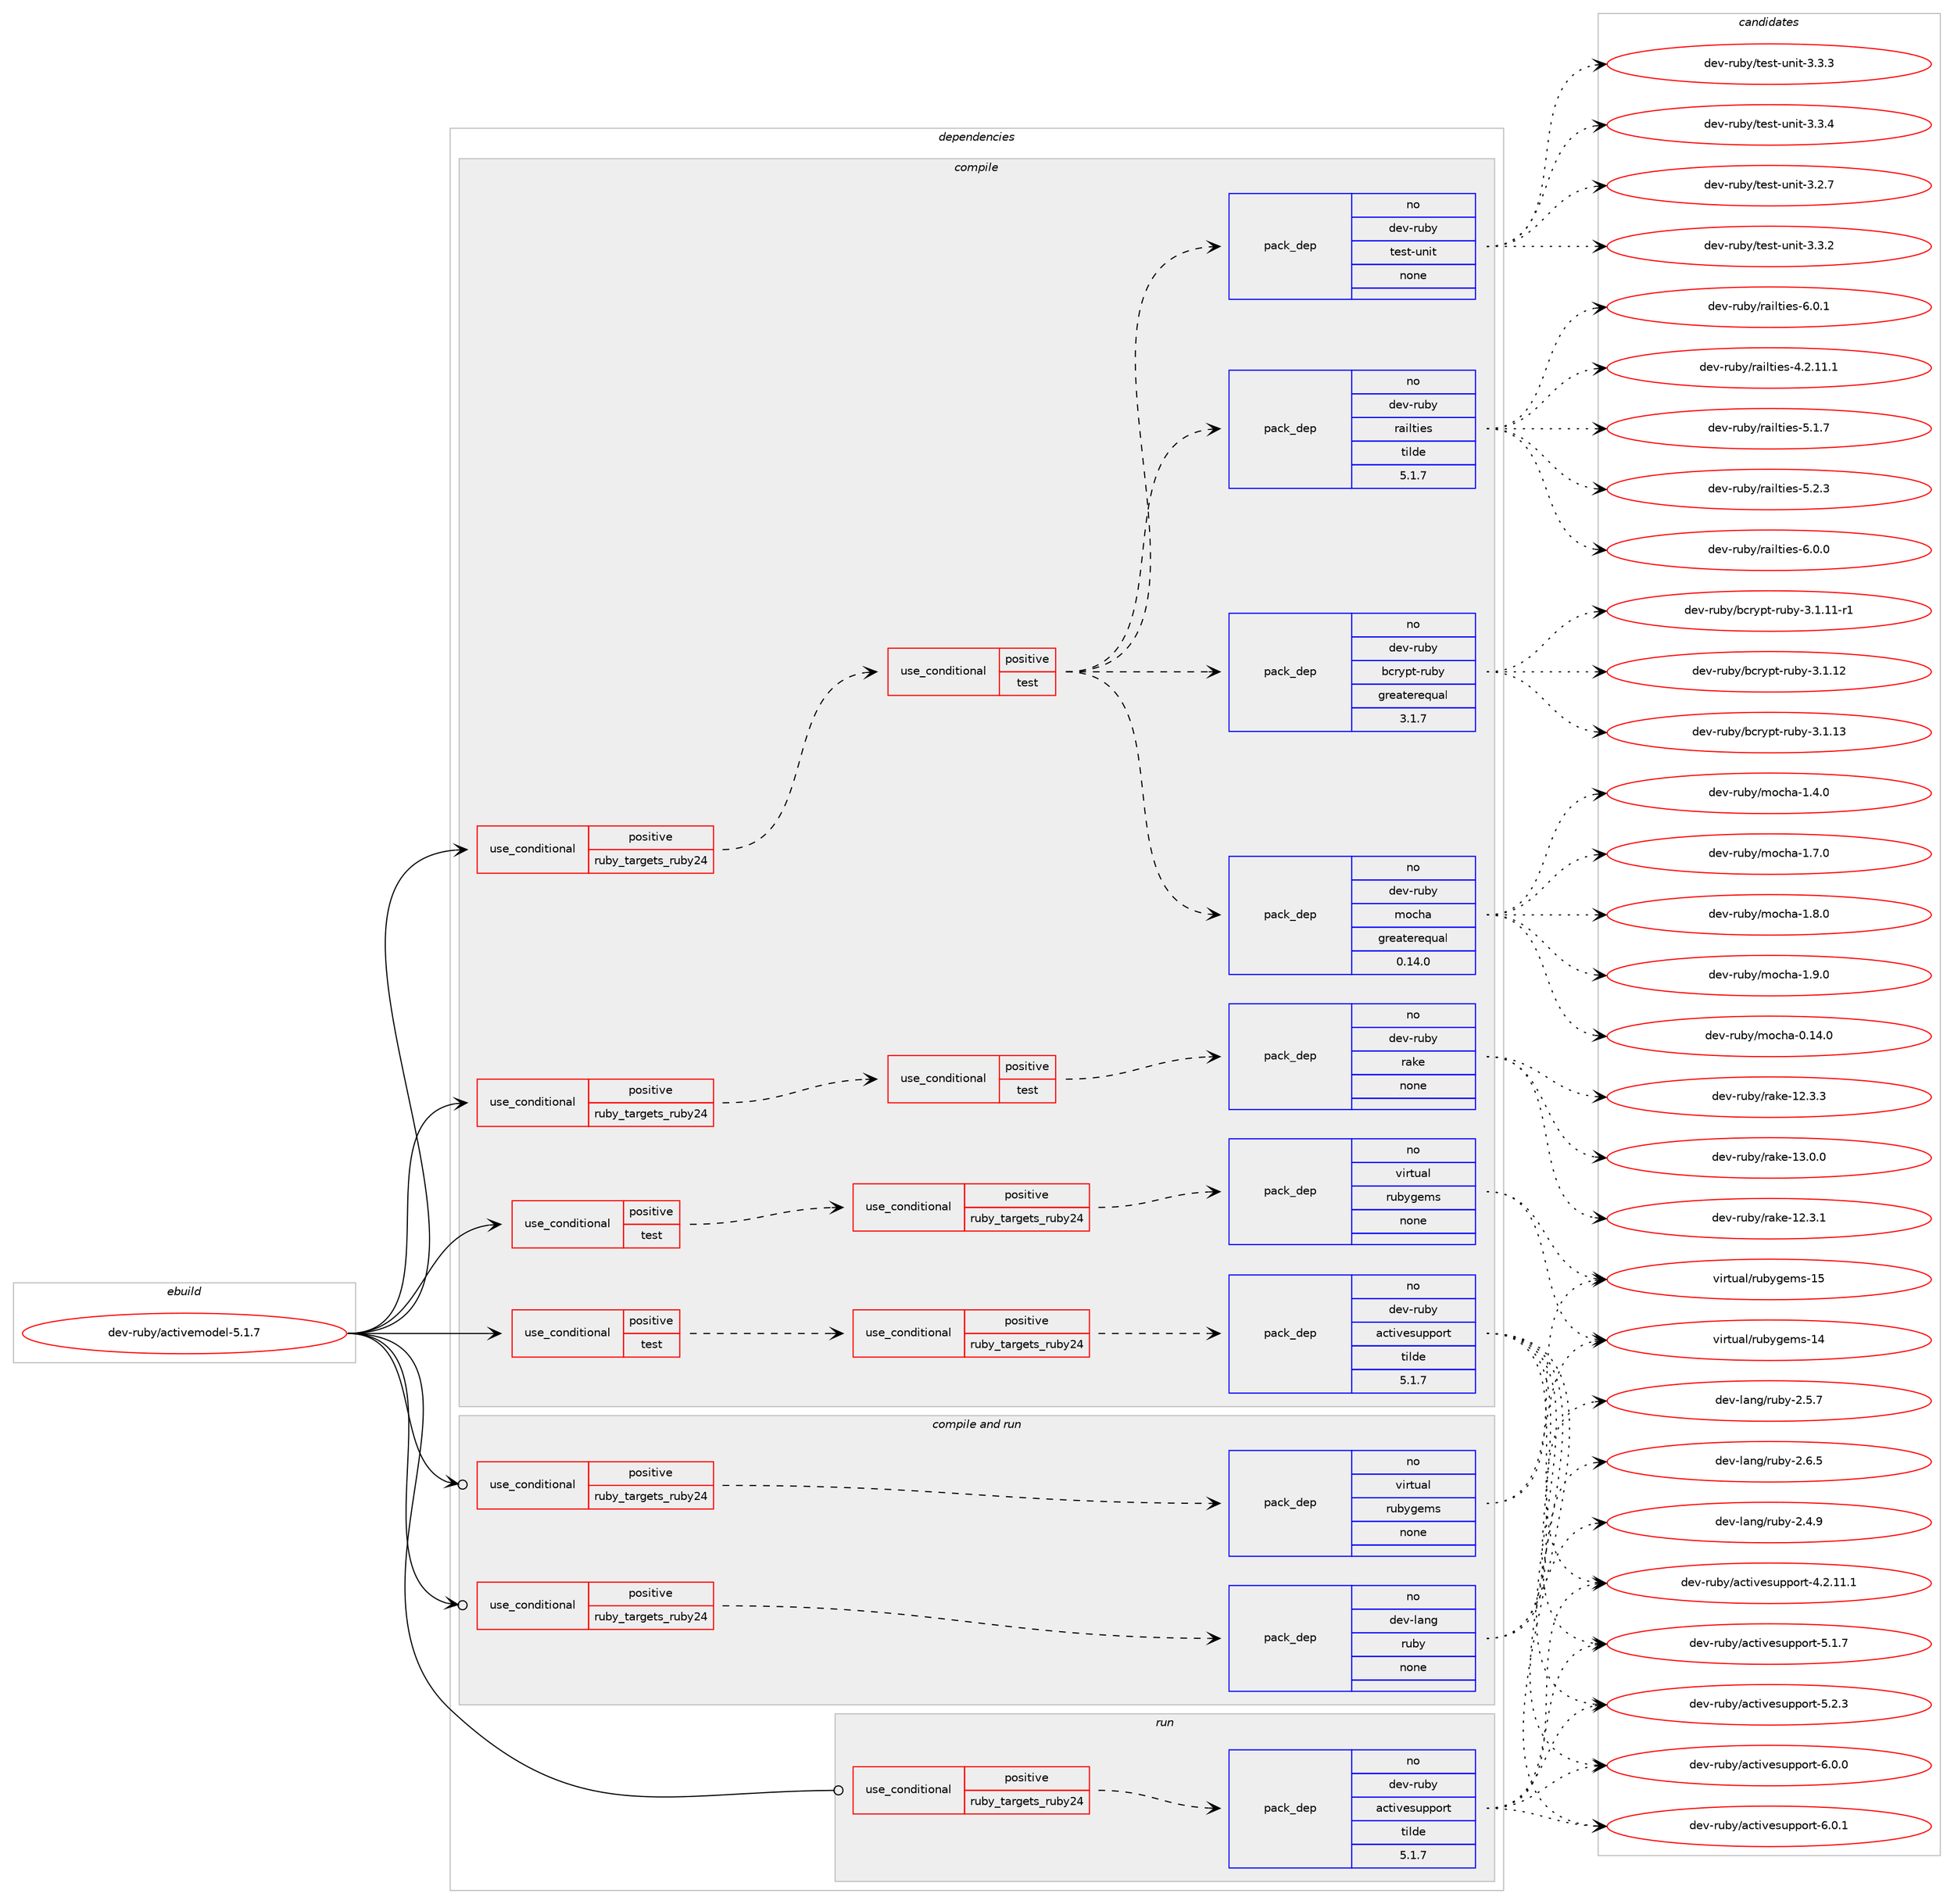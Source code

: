 digraph prolog {

# *************
# Graph options
# *************

newrank=true;
concentrate=true;
compound=true;
graph [rankdir=LR,fontname=Helvetica,fontsize=10,ranksep=1.5];#, ranksep=2.5, nodesep=0.2];
edge  [arrowhead=vee];
node  [fontname=Helvetica,fontsize=10];

# **********
# The ebuild
# **********

subgraph cluster_leftcol {
color=gray;
rank=same;
label=<<i>ebuild</i>>;
id [label="dev-ruby/activemodel-5.1.7", color=red, width=4, href="../dev-ruby/activemodel-5.1.7.svg"];
}

# ****************
# The dependencies
# ****************

subgraph cluster_midcol {
color=gray;
label=<<i>dependencies</i>>;
subgraph cluster_compile {
fillcolor="#eeeeee";
style=filled;
label=<<i>compile</i>>;
subgraph cond157217 {
dependency675022 [label=<<TABLE BORDER="0" CELLBORDER="1" CELLSPACING="0" CELLPADDING="4"><TR><TD ROWSPAN="3" CELLPADDING="10">use_conditional</TD></TR><TR><TD>positive</TD></TR><TR><TD>ruby_targets_ruby24</TD></TR></TABLE>>, shape=none, color=red];
subgraph cond157218 {
dependency675023 [label=<<TABLE BORDER="0" CELLBORDER="1" CELLSPACING="0" CELLPADDING="4"><TR><TD ROWSPAN="3" CELLPADDING="10">use_conditional</TD></TR><TR><TD>positive</TD></TR><TR><TD>test</TD></TR></TABLE>>, shape=none, color=red];
subgraph pack505887 {
dependency675024 [label=<<TABLE BORDER="0" CELLBORDER="1" CELLSPACING="0" CELLPADDING="4" WIDTH="220"><TR><TD ROWSPAN="6" CELLPADDING="30">pack_dep</TD></TR><TR><TD WIDTH="110">no</TD></TR><TR><TD>dev-ruby</TD></TR><TR><TD>railties</TD></TR><TR><TD>tilde</TD></TR><TR><TD>5.1.7</TD></TR></TABLE>>, shape=none, color=blue];
}
dependency675023:e -> dependency675024:w [weight=20,style="dashed",arrowhead="vee"];
subgraph pack505888 {
dependency675025 [label=<<TABLE BORDER="0" CELLBORDER="1" CELLSPACING="0" CELLPADDING="4" WIDTH="220"><TR><TD ROWSPAN="6" CELLPADDING="30">pack_dep</TD></TR><TR><TD WIDTH="110">no</TD></TR><TR><TD>dev-ruby</TD></TR><TR><TD>test-unit</TD></TR><TR><TD>none</TD></TR><TR><TD></TD></TR></TABLE>>, shape=none, color=blue];
}
dependency675023:e -> dependency675025:w [weight=20,style="dashed",arrowhead="vee"];
subgraph pack505889 {
dependency675026 [label=<<TABLE BORDER="0" CELLBORDER="1" CELLSPACING="0" CELLPADDING="4" WIDTH="220"><TR><TD ROWSPAN="6" CELLPADDING="30">pack_dep</TD></TR><TR><TD WIDTH="110">no</TD></TR><TR><TD>dev-ruby</TD></TR><TR><TD>mocha</TD></TR><TR><TD>greaterequal</TD></TR><TR><TD>0.14.0</TD></TR></TABLE>>, shape=none, color=blue];
}
dependency675023:e -> dependency675026:w [weight=20,style="dashed",arrowhead="vee"];
subgraph pack505890 {
dependency675027 [label=<<TABLE BORDER="0" CELLBORDER="1" CELLSPACING="0" CELLPADDING="4" WIDTH="220"><TR><TD ROWSPAN="6" CELLPADDING="30">pack_dep</TD></TR><TR><TD WIDTH="110">no</TD></TR><TR><TD>dev-ruby</TD></TR><TR><TD>bcrypt-ruby</TD></TR><TR><TD>greaterequal</TD></TR><TR><TD>3.1.7</TD></TR></TABLE>>, shape=none, color=blue];
}
dependency675023:e -> dependency675027:w [weight=20,style="dashed",arrowhead="vee"];
}
dependency675022:e -> dependency675023:w [weight=20,style="dashed",arrowhead="vee"];
}
id:e -> dependency675022:w [weight=20,style="solid",arrowhead="vee"];
subgraph cond157219 {
dependency675028 [label=<<TABLE BORDER="0" CELLBORDER="1" CELLSPACING="0" CELLPADDING="4"><TR><TD ROWSPAN="3" CELLPADDING="10">use_conditional</TD></TR><TR><TD>positive</TD></TR><TR><TD>ruby_targets_ruby24</TD></TR></TABLE>>, shape=none, color=red];
subgraph cond157220 {
dependency675029 [label=<<TABLE BORDER="0" CELLBORDER="1" CELLSPACING="0" CELLPADDING="4"><TR><TD ROWSPAN="3" CELLPADDING="10">use_conditional</TD></TR><TR><TD>positive</TD></TR><TR><TD>test</TD></TR></TABLE>>, shape=none, color=red];
subgraph pack505891 {
dependency675030 [label=<<TABLE BORDER="0" CELLBORDER="1" CELLSPACING="0" CELLPADDING="4" WIDTH="220"><TR><TD ROWSPAN="6" CELLPADDING="30">pack_dep</TD></TR><TR><TD WIDTH="110">no</TD></TR><TR><TD>dev-ruby</TD></TR><TR><TD>rake</TD></TR><TR><TD>none</TD></TR><TR><TD></TD></TR></TABLE>>, shape=none, color=blue];
}
dependency675029:e -> dependency675030:w [weight=20,style="dashed",arrowhead="vee"];
}
dependency675028:e -> dependency675029:w [weight=20,style="dashed",arrowhead="vee"];
}
id:e -> dependency675028:w [weight=20,style="solid",arrowhead="vee"];
subgraph cond157221 {
dependency675031 [label=<<TABLE BORDER="0" CELLBORDER="1" CELLSPACING="0" CELLPADDING="4"><TR><TD ROWSPAN="3" CELLPADDING="10">use_conditional</TD></TR><TR><TD>positive</TD></TR><TR><TD>test</TD></TR></TABLE>>, shape=none, color=red];
subgraph cond157222 {
dependency675032 [label=<<TABLE BORDER="0" CELLBORDER="1" CELLSPACING="0" CELLPADDING="4"><TR><TD ROWSPAN="3" CELLPADDING="10">use_conditional</TD></TR><TR><TD>positive</TD></TR><TR><TD>ruby_targets_ruby24</TD></TR></TABLE>>, shape=none, color=red];
subgraph pack505892 {
dependency675033 [label=<<TABLE BORDER="0" CELLBORDER="1" CELLSPACING="0" CELLPADDING="4" WIDTH="220"><TR><TD ROWSPAN="6" CELLPADDING="30">pack_dep</TD></TR><TR><TD WIDTH="110">no</TD></TR><TR><TD>dev-ruby</TD></TR><TR><TD>activesupport</TD></TR><TR><TD>tilde</TD></TR><TR><TD>5.1.7</TD></TR></TABLE>>, shape=none, color=blue];
}
dependency675032:e -> dependency675033:w [weight=20,style="dashed",arrowhead="vee"];
}
dependency675031:e -> dependency675032:w [weight=20,style="dashed",arrowhead="vee"];
}
id:e -> dependency675031:w [weight=20,style="solid",arrowhead="vee"];
subgraph cond157223 {
dependency675034 [label=<<TABLE BORDER="0" CELLBORDER="1" CELLSPACING="0" CELLPADDING="4"><TR><TD ROWSPAN="3" CELLPADDING="10">use_conditional</TD></TR><TR><TD>positive</TD></TR><TR><TD>test</TD></TR></TABLE>>, shape=none, color=red];
subgraph cond157224 {
dependency675035 [label=<<TABLE BORDER="0" CELLBORDER="1" CELLSPACING="0" CELLPADDING="4"><TR><TD ROWSPAN="3" CELLPADDING="10">use_conditional</TD></TR><TR><TD>positive</TD></TR><TR><TD>ruby_targets_ruby24</TD></TR></TABLE>>, shape=none, color=red];
subgraph pack505893 {
dependency675036 [label=<<TABLE BORDER="0" CELLBORDER="1" CELLSPACING="0" CELLPADDING="4" WIDTH="220"><TR><TD ROWSPAN="6" CELLPADDING="30">pack_dep</TD></TR><TR><TD WIDTH="110">no</TD></TR><TR><TD>virtual</TD></TR><TR><TD>rubygems</TD></TR><TR><TD>none</TD></TR><TR><TD></TD></TR></TABLE>>, shape=none, color=blue];
}
dependency675035:e -> dependency675036:w [weight=20,style="dashed",arrowhead="vee"];
}
dependency675034:e -> dependency675035:w [weight=20,style="dashed",arrowhead="vee"];
}
id:e -> dependency675034:w [weight=20,style="solid",arrowhead="vee"];
}
subgraph cluster_compileandrun {
fillcolor="#eeeeee";
style=filled;
label=<<i>compile and run</i>>;
subgraph cond157225 {
dependency675037 [label=<<TABLE BORDER="0" CELLBORDER="1" CELLSPACING="0" CELLPADDING="4"><TR><TD ROWSPAN="3" CELLPADDING="10">use_conditional</TD></TR><TR><TD>positive</TD></TR><TR><TD>ruby_targets_ruby24</TD></TR></TABLE>>, shape=none, color=red];
subgraph pack505894 {
dependency675038 [label=<<TABLE BORDER="0" CELLBORDER="1" CELLSPACING="0" CELLPADDING="4" WIDTH="220"><TR><TD ROWSPAN="6" CELLPADDING="30">pack_dep</TD></TR><TR><TD WIDTH="110">no</TD></TR><TR><TD>dev-lang</TD></TR><TR><TD>ruby</TD></TR><TR><TD>none</TD></TR><TR><TD></TD></TR></TABLE>>, shape=none, color=blue];
}
dependency675037:e -> dependency675038:w [weight=20,style="dashed",arrowhead="vee"];
}
id:e -> dependency675037:w [weight=20,style="solid",arrowhead="odotvee"];
subgraph cond157226 {
dependency675039 [label=<<TABLE BORDER="0" CELLBORDER="1" CELLSPACING="0" CELLPADDING="4"><TR><TD ROWSPAN="3" CELLPADDING="10">use_conditional</TD></TR><TR><TD>positive</TD></TR><TR><TD>ruby_targets_ruby24</TD></TR></TABLE>>, shape=none, color=red];
subgraph pack505895 {
dependency675040 [label=<<TABLE BORDER="0" CELLBORDER="1" CELLSPACING="0" CELLPADDING="4" WIDTH="220"><TR><TD ROWSPAN="6" CELLPADDING="30">pack_dep</TD></TR><TR><TD WIDTH="110">no</TD></TR><TR><TD>virtual</TD></TR><TR><TD>rubygems</TD></TR><TR><TD>none</TD></TR><TR><TD></TD></TR></TABLE>>, shape=none, color=blue];
}
dependency675039:e -> dependency675040:w [weight=20,style="dashed",arrowhead="vee"];
}
id:e -> dependency675039:w [weight=20,style="solid",arrowhead="odotvee"];
}
subgraph cluster_run {
fillcolor="#eeeeee";
style=filled;
label=<<i>run</i>>;
subgraph cond157227 {
dependency675041 [label=<<TABLE BORDER="0" CELLBORDER="1" CELLSPACING="0" CELLPADDING="4"><TR><TD ROWSPAN="3" CELLPADDING="10">use_conditional</TD></TR><TR><TD>positive</TD></TR><TR><TD>ruby_targets_ruby24</TD></TR></TABLE>>, shape=none, color=red];
subgraph pack505896 {
dependency675042 [label=<<TABLE BORDER="0" CELLBORDER="1" CELLSPACING="0" CELLPADDING="4" WIDTH="220"><TR><TD ROWSPAN="6" CELLPADDING="30">pack_dep</TD></TR><TR><TD WIDTH="110">no</TD></TR><TR><TD>dev-ruby</TD></TR><TR><TD>activesupport</TD></TR><TR><TD>tilde</TD></TR><TR><TD>5.1.7</TD></TR></TABLE>>, shape=none, color=blue];
}
dependency675041:e -> dependency675042:w [weight=20,style="dashed",arrowhead="vee"];
}
id:e -> dependency675041:w [weight=20,style="solid",arrowhead="odot"];
}
}

# **************
# The candidates
# **************

subgraph cluster_choices {
rank=same;
color=gray;
label=<<i>candidates</i>>;

subgraph choice505887 {
color=black;
nodesep=1;
choice10010111845114117981214711497105108116105101115455246504649494649 [label="dev-ruby/railties-4.2.11.1", color=red, width=4,href="../dev-ruby/railties-4.2.11.1.svg"];
choice10010111845114117981214711497105108116105101115455346494655 [label="dev-ruby/railties-5.1.7", color=red, width=4,href="../dev-ruby/railties-5.1.7.svg"];
choice10010111845114117981214711497105108116105101115455346504651 [label="dev-ruby/railties-5.2.3", color=red, width=4,href="../dev-ruby/railties-5.2.3.svg"];
choice10010111845114117981214711497105108116105101115455446484648 [label="dev-ruby/railties-6.0.0", color=red, width=4,href="../dev-ruby/railties-6.0.0.svg"];
choice10010111845114117981214711497105108116105101115455446484649 [label="dev-ruby/railties-6.0.1", color=red, width=4,href="../dev-ruby/railties-6.0.1.svg"];
dependency675024:e -> choice10010111845114117981214711497105108116105101115455246504649494649:w [style=dotted,weight="100"];
dependency675024:e -> choice10010111845114117981214711497105108116105101115455346494655:w [style=dotted,weight="100"];
dependency675024:e -> choice10010111845114117981214711497105108116105101115455346504651:w [style=dotted,weight="100"];
dependency675024:e -> choice10010111845114117981214711497105108116105101115455446484648:w [style=dotted,weight="100"];
dependency675024:e -> choice10010111845114117981214711497105108116105101115455446484649:w [style=dotted,weight="100"];
}
subgraph choice505888 {
color=black;
nodesep=1;
choice10010111845114117981214711610111511645117110105116455146504655 [label="dev-ruby/test-unit-3.2.7", color=red, width=4,href="../dev-ruby/test-unit-3.2.7.svg"];
choice10010111845114117981214711610111511645117110105116455146514650 [label="dev-ruby/test-unit-3.3.2", color=red, width=4,href="../dev-ruby/test-unit-3.3.2.svg"];
choice10010111845114117981214711610111511645117110105116455146514651 [label="dev-ruby/test-unit-3.3.3", color=red, width=4,href="../dev-ruby/test-unit-3.3.3.svg"];
choice10010111845114117981214711610111511645117110105116455146514652 [label="dev-ruby/test-unit-3.3.4", color=red, width=4,href="../dev-ruby/test-unit-3.3.4.svg"];
dependency675025:e -> choice10010111845114117981214711610111511645117110105116455146504655:w [style=dotted,weight="100"];
dependency675025:e -> choice10010111845114117981214711610111511645117110105116455146514650:w [style=dotted,weight="100"];
dependency675025:e -> choice10010111845114117981214711610111511645117110105116455146514651:w [style=dotted,weight="100"];
dependency675025:e -> choice10010111845114117981214711610111511645117110105116455146514652:w [style=dotted,weight="100"];
}
subgraph choice505889 {
color=black;
nodesep=1;
choice100101118451141179812147109111991049745484649524648 [label="dev-ruby/mocha-0.14.0", color=red, width=4,href="../dev-ruby/mocha-0.14.0.svg"];
choice1001011184511411798121471091119910497454946524648 [label="dev-ruby/mocha-1.4.0", color=red, width=4,href="../dev-ruby/mocha-1.4.0.svg"];
choice1001011184511411798121471091119910497454946554648 [label="dev-ruby/mocha-1.7.0", color=red, width=4,href="../dev-ruby/mocha-1.7.0.svg"];
choice1001011184511411798121471091119910497454946564648 [label="dev-ruby/mocha-1.8.0", color=red, width=4,href="../dev-ruby/mocha-1.8.0.svg"];
choice1001011184511411798121471091119910497454946574648 [label="dev-ruby/mocha-1.9.0", color=red, width=4,href="../dev-ruby/mocha-1.9.0.svg"];
dependency675026:e -> choice100101118451141179812147109111991049745484649524648:w [style=dotted,weight="100"];
dependency675026:e -> choice1001011184511411798121471091119910497454946524648:w [style=dotted,weight="100"];
dependency675026:e -> choice1001011184511411798121471091119910497454946554648:w [style=dotted,weight="100"];
dependency675026:e -> choice1001011184511411798121471091119910497454946564648:w [style=dotted,weight="100"];
dependency675026:e -> choice1001011184511411798121471091119910497454946574648:w [style=dotted,weight="100"];
}
subgraph choice505890 {
color=black;
nodesep=1;
choice10010111845114117981214798991141211121164511411798121455146494649494511449 [label="dev-ruby/bcrypt-ruby-3.1.11-r1", color=red, width=4,href="../dev-ruby/bcrypt-ruby-3.1.11-r1.svg"];
choice1001011184511411798121479899114121112116451141179812145514649464950 [label="dev-ruby/bcrypt-ruby-3.1.12", color=red, width=4,href="../dev-ruby/bcrypt-ruby-3.1.12.svg"];
choice1001011184511411798121479899114121112116451141179812145514649464951 [label="dev-ruby/bcrypt-ruby-3.1.13", color=red, width=4,href="../dev-ruby/bcrypt-ruby-3.1.13.svg"];
dependency675027:e -> choice10010111845114117981214798991141211121164511411798121455146494649494511449:w [style=dotted,weight="100"];
dependency675027:e -> choice1001011184511411798121479899114121112116451141179812145514649464950:w [style=dotted,weight="100"];
dependency675027:e -> choice1001011184511411798121479899114121112116451141179812145514649464951:w [style=dotted,weight="100"];
}
subgraph choice505891 {
color=black;
nodesep=1;
choice1001011184511411798121471149710710145495046514649 [label="dev-ruby/rake-12.3.1", color=red, width=4,href="../dev-ruby/rake-12.3.1.svg"];
choice1001011184511411798121471149710710145495046514651 [label="dev-ruby/rake-12.3.3", color=red, width=4,href="../dev-ruby/rake-12.3.3.svg"];
choice1001011184511411798121471149710710145495146484648 [label="dev-ruby/rake-13.0.0", color=red, width=4,href="../dev-ruby/rake-13.0.0.svg"];
dependency675030:e -> choice1001011184511411798121471149710710145495046514649:w [style=dotted,weight="100"];
dependency675030:e -> choice1001011184511411798121471149710710145495046514651:w [style=dotted,weight="100"];
dependency675030:e -> choice1001011184511411798121471149710710145495146484648:w [style=dotted,weight="100"];
}
subgraph choice505892 {
color=black;
nodesep=1;
choice1001011184511411798121479799116105118101115117112112111114116455246504649494649 [label="dev-ruby/activesupport-4.2.11.1", color=red, width=4,href="../dev-ruby/activesupport-4.2.11.1.svg"];
choice1001011184511411798121479799116105118101115117112112111114116455346494655 [label="dev-ruby/activesupport-5.1.7", color=red, width=4,href="../dev-ruby/activesupport-5.1.7.svg"];
choice1001011184511411798121479799116105118101115117112112111114116455346504651 [label="dev-ruby/activesupport-5.2.3", color=red, width=4,href="../dev-ruby/activesupport-5.2.3.svg"];
choice1001011184511411798121479799116105118101115117112112111114116455446484648 [label="dev-ruby/activesupport-6.0.0", color=red, width=4,href="../dev-ruby/activesupport-6.0.0.svg"];
choice1001011184511411798121479799116105118101115117112112111114116455446484649 [label="dev-ruby/activesupport-6.0.1", color=red, width=4,href="../dev-ruby/activesupport-6.0.1.svg"];
dependency675033:e -> choice1001011184511411798121479799116105118101115117112112111114116455246504649494649:w [style=dotted,weight="100"];
dependency675033:e -> choice1001011184511411798121479799116105118101115117112112111114116455346494655:w [style=dotted,weight="100"];
dependency675033:e -> choice1001011184511411798121479799116105118101115117112112111114116455346504651:w [style=dotted,weight="100"];
dependency675033:e -> choice1001011184511411798121479799116105118101115117112112111114116455446484648:w [style=dotted,weight="100"];
dependency675033:e -> choice1001011184511411798121479799116105118101115117112112111114116455446484649:w [style=dotted,weight="100"];
}
subgraph choice505893 {
color=black;
nodesep=1;
choice118105114116117971084711411798121103101109115454952 [label="virtual/rubygems-14", color=red, width=4,href="../virtual/rubygems-14.svg"];
choice118105114116117971084711411798121103101109115454953 [label="virtual/rubygems-15", color=red, width=4,href="../virtual/rubygems-15.svg"];
dependency675036:e -> choice118105114116117971084711411798121103101109115454952:w [style=dotted,weight="100"];
dependency675036:e -> choice118105114116117971084711411798121103101109115454953:w [style=dotted,weight="100"];
}
subgraph choice505894 {
color=black;
nodesep=1;
choice10010111845108971101034711411798121455046524657 [label="dev-lang/ruby-2.4.9", color=red, width=4,href="../dev-lang/ruby-2.4.9.svg"];
choice10010111845108971101034711411798121455046534655 [label="dev-lang/ruby-2.5.7", color=red, width=4,href="../dev-lang/ruby-2.5.7.svg"];
choice10010111845108971101034711411798121455046544653 [label="dev-lang/ruby-2.6.5", color=red, width=4,href="../dev-lang/ruby-2.6.5.svg"];
dependency675038:e -> choice10010111845108971101034711411798121455046524657:w [style=dotted,weight="100"];
dependency675038:e -> choice10010111845108971101034711411798121455046534655:w [style=dotted,weight="100"];
dependency675038:e -> choice10010111845108971101034711411798121455046544653:w [style=dotted,weight="100"];
}
subgraph choice505895 {
color=black;
nodesep=1;
choice118105114116117971084711411798121103101109115454952 [label="virtual/rubygems-14", color=red, width=4,href="../virtual/rubygems-14.svg"];
choice118105114116117971084711411798121103101109115454953 [label="virtual/rubygems-15", color=red, width=4,href="../virtual/rubygems-15.svg"];
dependency675040:e -> choice118105114116117971084711411798121103101109115454952:w [style=dotted,weight="100"];
dependency675040:e -> choice118105114116117971084711411798121103101109115454953:w [style=dotted,weight="100"];
}
subgraph choice505896 {
color=black;
nodesep=1;
choice1001011184511411798121479799116105118101115117112112111114116455246504649494649 [label="dev-ruby/activesupport-4.2.11.1", color=red, width=4,href="../dev-ruby/activesupport-4.2.11.1.svg"];
choice1001011184511411798121479799116105118101115117112112111114116455346494655 [label="dev-ruby/activesupport-5.1.7", color=red, width=4,href="../dev-ruby/activesupport-5.1.7.svg"];
choice1001011184511411798121479799116105118101115117112112111114116455346504651 [label="dev-ruby/activesupport-5.2.3", color=red, width=4,href="../dev-ruby/activesupport-5.2.3.svg"];
choice1001011184511411798121479799116105118101115117112112111114116455446484648 [label="dev-ruby/activesupport-6.0.0", color=red, width=4,href="../dev-ruby/activesupport-6.0.0.svg"];
choice1001011184511411798121479799116105118101115117112112111114116455446484649 [label="dev-ruby/activesupport-6.0.1", color=red, width=4,href="../dev-ruby/activesupport-6.0.1.svg"];
dependency675042:e -> choice1001011184511411798121479799116105118101115117112112111114116455246504649494649:w [style=dotted,weight="100"];
dependency675042:e -> choice1001011184511411798121479799116105118101115117112112111114116455346494655:w [style=dotted,weight="100"];
dependency675042:e -> choice1001011184511411798121479799116105118101115117112112111114116455346504651:w [style=dotted,weight="100"];
dependency675042:e -> choice1001011184511411798121479799116105118101115117112112111114116455446484648:w [style=dotted,weight="100"];
dependency675042:e -> choice1001011184511411798121479799116105118101115117112112111114116455446484649:w [style=dotted,weight="100"];
}
}

}
